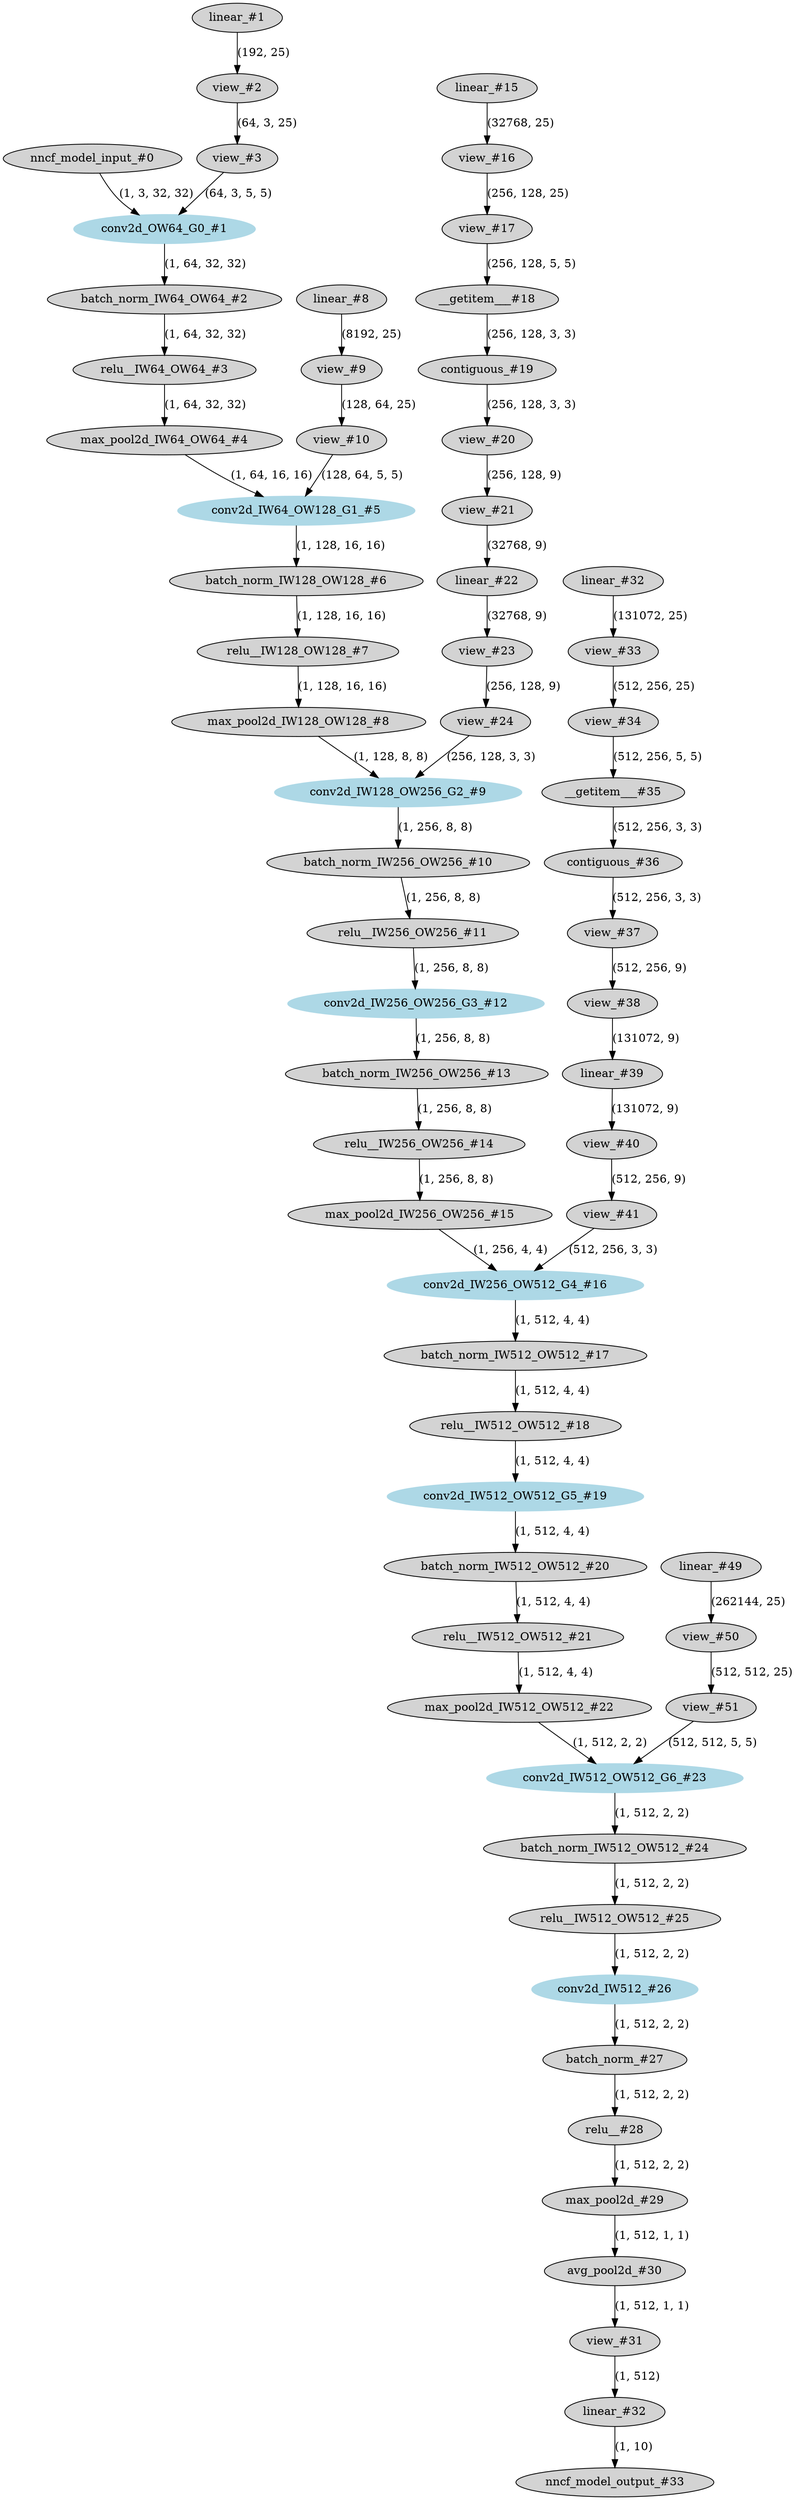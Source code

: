 strict digraph  {
"0 /nncf_model_input_0" [id=0, label="nncf_model_input_#0", style=filled, type=nncf_model_input];
"1 VGG11_K7/Sequential[features]/NNCFConv2d[0]/ModuleDict[pre_ops]/UpdateWeight[3]/ElasticKernelConv2DOp[op]/linear_0" [id=1, label="linear_#1", style=filled, type=linear];
"2 VGG11_K7/Sequential[features]/NNCFConv2d[0]/ModuleDict[pre_ops]/UpdateWeight[3]/ElasticKernelConv2DOp[op]/view_0" [id=2, label="view_#2", style=filled, type=view];
"3 VGG11_K7/Sequential[features]/NNCFConv2d[0]/ModuleDict[pre_ops]/UpdateWeight[3]/ElasticKernelConv2DOp[op]/view_1" [id=3, label="view_#3", style=filled, type=view];
"4 VGG11_K7/Sequential[features]/NNCFConv2d[0]/conv2d_0" [color=lightblue, id=4, label="conv2d_OW64_G0_#1", style=filled, type=conv2d];
"5 VGG11_K7/Sequential[features]/NNCFBatchNorm[1]/batch_norm_0" [id=5, label="batch_norm_IW64_OW64_#2", style=filled, type=batch_norm];
"6 VGG11_K7/Sequential[features]/ReLU[2]/relu__0" [id=6, label="relu__IW64_OW64_#3", style=filled, type=relu_];
"7 VGG11_K7/Sequential[features]/MaxPool2d[3]/max_pool2d_0" [id=7, label="max_pool2d_IW64_OW64_#4", style=filled, type=max_pool2d];
"8 VGG11_K7/Sequential[features]/NNCFConv2d[4]/ModuleDict[pre_ops]/UpdateWeight[3]/ElasticKernelConv2DOp[op]/linear_0" [id=8, label="linear_#8", style=filled, type=linear];
"9 VGG11_K7/Sequential[features]/NNCFConv2d[4]/ModuleDict[pre_ops]/UpdateWeight[3]/ElasticKernelConv2DOp[op]/view_0" [id=9, label="view_#9", style=filled, type=view];
"10 VGG11_K7/Sequential[features]/NNCFConv2d[4]/ModuleDict[pre_ops]/UpdateWeight[3]/ElasticKernelConv2DOp[op]/view_1" [id=10, label="view_#10", style=filled, type=view];
"11 VGG11_K7/Sequential[features]/NNCFConv2d[4]/conv2d_0" [color=lightblue, id=11, label="conv2d_IW64_OW128_G1_#5", style=filled, type=conv2d];
"12 VGG11_K7/Sequential[features]/NNCFBatchNorm[5]/batch_norm_0" [id=12, label="batch_norm_IW128_OW128_#6", style=filled, type=batch_norm];
"13 VGG11_K7/Sequential[features]/ReLU[6]/relu__0" [id=13, label="relu__IW128_OW128_#7", style=filled, type=relu_];
"14 VGG11_K7/Sequential[features]/MaxPool2d[7]/max_pool2d_0" [id=14, label="max_pool2d_IW128_OW128_#8", style=filled, type=max_pool2d];
"15 VGG11_K7/Sequential[features]/NNCFConv2d[8]/ModuleDict[pre_ops]/UpdateWeight[3]/ElasticKernelConv2DOp[op]/linear_0" [id=15, label="linear_#15", style=filled, type=linear];
"16 VGG11_K7/Sequential[features]/NNCFConv2d[8]/ModuleDict[pre_ops]/UpdateWeight[3]/ElasticKernelConv2DOp[op]/view_0" [id=16, label="view_#16", style=filled, type=view];
"17 VGG11_K7/Sequential[features]/NNCFConv2d[8]/ModuleDict[pre_ops]/UpdateWeight[3]/ElasticKernelConv2DOp[op]/view_1" [id=17, label="view_#17", style=filled, type=view];
"18 VGG11_K7/Sequential[features]/NNCFConv2d[8]/ModuleDict[pre_ops]/UpdateWeight[3]/ElasticKernelConv2DOp[op]/__getitem___0" [id=18, label="__getitem___#18", style=filled, type=__getitem__];
"19 VGG11_K7/Sequential[features]/NNCFConv2d[8]/ModuleDict[pre_ops]/UpdateWeight[3]/ElasticKernelConv2DOp[op]/contiguous_0" [id=19, label="contiguous_#19", style=filled, type=contiguous];
"20 VGG11_K7/Sequential[features]/NNCFConv2d[8]/ModuleDict[pre_ops]/UpdateWeight[3]/ElasticKernelConv2DOp[op]/view_2" [id=20, label="view_#20", style=filled, type=view];
"21 VGG11_K7/Sequential[features]/NNCFConv2d[8]/ModuleDict[pre_ops]/UpdateWeight[3]/ElasticKernelConv2DOp[op]/view_3" [id=21, label="view_#21", style=filled, type=view];
"22 VGG11_K7/Sequential[features]/NNCFConv2d[8]/ModuleDict[pre_ops]/UpdateWeight[3]/ElasticKernelConv2DOp[op]/linear_1" [id=22, label="linear_#22", style=filled, type=linear];
"23 VGG11_K7/Sequential[features]/NNCFConv2d[8]/ModuleDict[pre_ops]/UpdateWeight[3]/ElasticKernelConv2DOp[op]/view_4" [id=23, label="view_#23", style=filled, type=view];
"24 VGG11_K7/Sequential[features]/NNCFConv2d[8]/ModuleDict[pre_ops]/UpdateWeight[3]/ElasticKernelConv2DOp[op]/view_5" [id=24, label="view_#24", style=filled, type=view];
"25 VGG11_K7/Sequential[features]/NNCFConv2d[8]/conv2d_0" [color=lightblue, id=25, label="conv2d_IW128_OW256_G2_#9", style=filled, type=conv2d];
"26 VGG11_K7/Sequential[features]/NNCFBatchNorm[9]/batch_norm_0" [id=26, label="batch_norm_IW256_OW256_#10", style=filled, type=batch_norm];
"27 VGG11_K7/Sequential[features]/ReLU[10]/relu__0" [id=27, label="relu__IW256_OW256_#11", style=filled, type=relu_];
"28 VGG11_K7/Sequential[features]/NNCFConv2d[11]/conv2d_0" [color=lightblue, id=28, label="conv2d_IW256_OW256_G3_#12", style=filled, type=conv2d];
"29 VGG11_K7/Sequential[features]/NNCFBatchNorm[12]/batch_norm_0" [id=29, label="batch_norm_IW256_OW256_#13", style=filled, type=batch_norm];
"30 VGG11_K7/Sequential[features]/ReLU[13]/relu__0" [id=30, label="relu__IW256_OW256_#14", style=filled, type=relu_];
"31 VGG11_K7/Sequential[features]/MaxPool2d[14]/max_pool2d_0" [id=31, label="max_pool2d_IW256_OW256_#15", style=filled, type=max_pool2d];
"32 VGG11_K7/Sequential[features]/NNCFConv2d[15]/ModuleDict[pre_ops]/UpdateWeight[3]/ElasticKernelConv2DOp[op]/linear_0" [id=32, label="linear_#32", style=filled, type=linear];
"33 VGG11_K7/Sequential[features]/NNCFConv2d[15]/ModuleDict[pre_ops]/UpdateWeight[3]/ElasticKernelConv2DOp[op]/view_0" [id=33, label="view_#33", style=filled, type=view];
"34 VGG11_K7/Sequential[features]/NNCFConv2d[15]/ModuleDict[pre_ops]/UpdateWeight[3]/ElasticKernelConv2DOp[op]/view_1" [id=34, label="view_#34", style=filled, type=view];
"35 VGG11_K7/Sequential[features]/NNCFConv2d[15]/ModuleDict[pre_ops]/UpdateWeight[3]/ElasticKernelConv2DOp[op]/__getitem___0" [id=35, label="__getitem___#35", style=filled, type=__getitem__];
"36 VGG11_K7/Sequential[features]/NNCFConv2d[15]/ModuleDict[pre_ops]/UpdateWeight[3]/ElasticKernelConv2DOp[op]/contiguous_0" [id=36, label="contiguous_#36", style=filled, type=contiguous];
"37 VGG11_K7/Sequential[features]/NNCFConv2d[15]/ModuleDict[pre_ops]/UpdateWeight[3]/ElasticKernelConv2DOp[op]/view_2" [id=37, label="view_#37", style=filled, type=view];
"38 VGG11_K7/Sequential[features]/NNCFConv2d[15]/ModuleDict[pre_ops]/UpdateWeight[3]/ElasticKernelConv2DOp[op]/view_3" [id=38, label="view_#38", style=filled, type=view];
"39 VGG11_K7/Sequential[features]/NNCFConv2d[15]/ModuleDict[pre_ops]/UpdateWeight[3]/ElasticKernelConv2DOp[op]/linear_1" [id=39, label="linear_#39", style=filled, type=linear];
"40 VGG11_K7/Sequential[features]/NNCFConv2d[15]/ModuleDict[pre_ops]/UpdateWeight[3]/ElasticKernelConv2DOp[op]/view_4" [id=40, label="view_#40", style=filled, type=view];
"41 VGG11_K7/Sequential[features]/NNCFConv2d[15]/ModuleDict[pre_ops]/UpdateWeight[3]/ElasticKernelConv2DOp[op]/view_5" [id=41, label="view_#41", style=filled, type=view];
"42 VGG11_K7/Sequential[features]/NNCFConv2d[15]/conv2d_0" [color=lightblue, id=42, label="conv2d_IW256_OW512_G4_#16", style=filled, type=conv2d];
"43 VGG11_K7/Sequential[features]/NNCFBatchNorm[16]/batch_norm_0" [id=43, label="batch_norm_IW512_OW512_#17", style=filled, type=batch_norm];
"44 VGG11_K7/Sequential[features]/ReLU[17]/relu__0" [id=44, label="relu__IW512_OW512_#18", style=filled, type=relu_];
"45 VGG11_K7/Sequential[features]/NNCFConv2d[18]/conv2d_0" [color=lightblue, id=45, label="conv2d_IW512_OW512_G5_#19", style=filled, type=conv2d];
"46 VGG11_K7/Sequential[features]/NNCFBatchNorm[19]/batch_norm_0" [id=46, label="batch_norm_IW512_OW512_#20", style=filled, type=batch_norm];
"47 VGG11_K7/Sequential[features]/ReLU[20]/relu__0" [id=47, label="relu__IW512_OW512_#21", style=filled, type=relu_];
"48 VGG11_K7/Sequential[features]/MaxPool2d[21]/max_pool2d_0" [id=48, label="max_pool2d_IW512_OW512_#22", style=filled, type=max_pool2d];
"49 VGG11_K7/Sequential[features]/NNCFConv2d[22]/ModuleDict[pre_ops]/UpdateWeight[3]/ElasticKernelConv2DOp[op]/linear_0" [id=49, label="linear_#49", style=filled, type=linear];
"50 VGG11_K7/Sequential[features]/NNCFConv2d[22]/ModuleDict[pre_ops]/UpdateWeight[3]/ElasticKernelConv2DOp[op]/view_0" [id=50, label="view_#50", style=filled, type=view];
"51 VGG11_K7/Sequential[features]/NNCFConv2d[22]/ModuleDict[pre_ops]/UpdateWeight[3]/ElasticKernelConv2DOp[op]/view_1" [id=51, label="view_#51", style=filled, type=view];
"52 VGG11_K7/Sequential[features]/NNCFConv2d[22]/conv2d_0" [color=lightblue, id=52, label="conv2d_IW512_OW512_G6_#23", style=filled, type=conv2d];
"53 VGG11_K7/Sequential[features]/NNCFBatchNorm[23]/batch_norm_0" [id=53, label="batch_norm_IW512_OW512_#24", style=filled, type=batch_norm];
"54 VGG11_K7/Sequential[features]/ReLU[24]/relu__0" [id=54, label="relu__IW512_OW512_#25", style=filled, type=relu_];
"55 VGG11_K7/Sequential[features]/NNCFConv2d[25]/conv2d_0" [color=lightblue, id=55, label="conv2d_IW512_#26", style=filled, type=conv2d];
"56 VGG11_K7/Sequential[features]/NNCFBatchNorm[26]/batch_norm_0" [id=56, label="batch_norm_#27", style=filled, type=batch_norm];
"57 VGG11_K7/Sequential[features]/ReLU[27]/relu__0" [id=57, label="relu__#28", style=filled, type=relu_];
"58 VGG11_K7/Sequential[features]/MaxPool2d[28]/max_pool2d_0" [id=58, label="max_pool2d_#29", style=filled, type=max_pool2d];
"59 VGG11_K7/Sequential[features]/AvgPool2d[29]/avg_pool2d_0" [id=59, label="avg_pool2d_#30", style=filled, type=avg_pool2d];
"60 VGG11_K7/view_0" [id=60, label="view_#31", style=filled, type=view];
"61 VGG11_K7/NNCFLinear[classifier]/linear_0" [id=61, label="linear_#32", style=filled, type=linear];
"62 /nncf_model_output_0" [id=62, label="nncf_model_output_#33", style=filled, type=nncf_model_output];
"0 /nncf_model_input_0" -> "4 VGG11_K7/Sequential[features]/NNCFConv2d[0]/conv2d_0"  [label="(1, 3, 32, 32)", style=solid];
"1 VGG11_K7/Sequential[features]/NNCFConv2d[0]/ModuleDict[pre_ops]/UpdateWeight[3]/ElasticKernelConv2DOp[op]/linear_0" -> "2 VGG11_K7/Sequential[features]/NNCFConv2d[0]/ModuleDict[pre_ops]/UpdateWeight[3]/ElasticKernelConv2DOp[op]/view_0"  [label="(192, 25)", style=solid];
"2 VGG11_K7/Sequential[features]/NNCFConv2d[0]/ModuleDict[pre_ops]/UpdateWeight[3]/ElasticKernelConv2DOp[op]/view_0" -> "3 VGG11_K7/Sequential[features]/NNCFConv2d[0]/ModuleDict[pre_ops]/UpdateWeight[3]/ElasticKernelConv2DOp[op]/view_1"  [label="(64, 3, 25)", style=solid];
"3 VGG11_K7/Sequential[features]/NNCFConv2d[0]/ModuleDict[pre_ops]/UpdateWeight[3]/ElasticKernelConv2DOp[op]/view_1" -> "4 VGG11_K7/Sequential[features]/NNCFConv2d[0]/conv2d_0"  [label="(64, 3, 5, 5)", style=solid];
"4 VGG11_K7/Sequential[features]/NNCFConv2d[0]/conv2d_0" -> "5 VGG11_K7/Sequential[features]/NNCFBatchNorm[1]/batch_norm_0"  [label="(1, 64, 32, 32)", style=solid];
"5 VGG11_K7/Sequential[features]/NNCFBatchNorm[1]/batch_norm_0" -> "6 VGG11_K7/Sequential[features]/ReLU[2]/relu__0"  [label="(1, 64, 32, 32)", style=solid];
"6 VGG11_K7/Sequential[features]/ReLU[2]/relu__0" -> "7 VGG11_K7/Sequential[features]/MaxPool2d[3]/max_pool2d_0"  [label="(1, 64, 32, 32)", style=solid];
"8 VGG11_K7/Sequential[features]/NNCFConv2d[4]/ModuleDict[pre_ops]/UpdateWeight[3]/ElasticKernelConv2DOp[op]/linear_0" -> "9 VGG11_K7/Sequential[features]/NNCFConv2d[4]/ModuleDict[pre_ops]/UpdateWeight[3]/ElasticKernelConv2DOp[op]/view_0"  [label="(8192, 25)", style=solid];
"7 VGG11_K7/Sequential[features]/MaxPool2d[3]/max_pool2d_0" -> "11 VGG11_K7/Sequential[features]/NNCFConv2d[4]/conv2d_0"  [label="(1, 64, 16, 16)", style=solid];
"9 VGG11_K7/Sequential[features]/NNCFConv2d[4]/ModuleDict[pre_ops]/UpdateWeight[3]/ElasticKernelConv2DOp[op]/view_0" -> "10 VGG11_K7/Sequential[features]/NNCFConv2d[4]/ModuleDict[pre_ops]/UpdateWeight[3]/ElasticKernelConv2DOp[op]/view_1"  [label="(128, 64, 25)", style=solid];
"10 VGG11_K7/Sequential[features]/NNCFConv2d[4]/ModuleDict[pre_ops]/UpdateWeight[3]/ElasticKernelConv2DOp[op]/view_1" -> "11 VGG11_K7/Sequential[features]/NNCFConv2d[4]/conv2d_0"  [label="(128, 64, 5, 5)", style=solid];
"11 VGG11_K7/Sequential[features]/NNCFConv2d[4]/conv2d_0" -> "12 VGG11_K7/Sequential[features]/NNCFBatchNorm[5]/batch_norm_0"  [label="(1, 128, 16, 16)", style=solid];
"12 VGG11_K7/Sequential[features]/NNCFBatchNorm[5]/batch_norm_0" -> "13 VGG11_K7/Sequential[features]/ReLU[6]/relu__0"  [label="(1, 128, 16, 16)", style=solid];
"13 VGG11_K7/Sequential[features]/ReLU[6]/relu__0" -> "14 VGG11_K7/Sequential[features]/MaxPool2d[7]/max_pool2d_0"  [label="(1, 128, 16, 16)", style=solid];
"14 VGG11_K7/Sequential[features]/MaxPool2d[7]/max_pool2d_0" -> "25 VGG11_K7/Sequential[features]/NNCFConv2d[8]/conv2d_0"  [label="(1, 128, 8, 8)", style=solid];
"15 VGG11_K7/Sequential[features]/NNCFConv2d[8]/ModuleDict[pre_ops]/UpdateWeight[3]/ElasticKernelConv2DOp[op]/linear_0" -> "16 VGG11_K7/Sequential[features]/NNCFConv2d[8]/ModuleDict[pre_ops]/UpdateWeight[3]/ElasticKernelConv2DOp[op]/view_0"  [label="(32768, 25)", style=solid];
"16 VGG11_K7/Sequential[features]/NNCFConv2d[8]/ModuleDict[pre_ops]/UpdateWeight[3]/ElasticKernelConv2DOp[op]/view_0" -> "17 VGG11_K7/Sequential[features]/NNCFConv2d[8]/ModuleDict[pre_ops]/UpdateWeight[3]/ElasticKernelConv2DOp[op]/view_1"  [label="(256, 128, 25)", style=solid];
"17 VGG11_K7/Sequential[features]/NNCFConv2d[8]/ModuleDict[pre_ops]/UpdateWeight[3]/ElasticKernelConv2DOp[op]/view_1" -> "18 VGG11_K7/Sequential[features]/NNCFConv2d[8]/ModuleDict[pre_ops]/UpdateWeight[3]/ElasticKernelConv2DOp[op]/__getitem___0"  [label="(256, 128, 5, 5)", style=solid];
"18 VGG11_K7/Sequential[features]/NNCFConv2d[8]/ModuleDict[pre_ops]/UpdateWeight[3]/ElasticKernelConv2DOp[op]/__getitem___0" -> "19 VGG11_K7/Sequential[features]/NNCFConv2d[8]/ModuleDict[pre_ops]/UpdateWeight[3]/ElasticKernelConv2DOp[op]/contiguous_0"  [label="(256, 128, 3, 3)", style=solid];
"19 VGG11_K7/Sequential[features]/NNCFConv2d[8]/ModuleDict[pre_ops]/UpdateWeight[3]/ElasticKernelConv2DOp[op]/contiguous_0" -> "20 VGG11_K7/Sequential[features]/NNCFConv2d[8]/ModuleDict[pre_ops]/UpdateWeight[3]/ElasticKernelConv2DOp[op]/view_2"  [label="(256, 128, 3, 3)", style=solid];
"20 VGG11_K7/Sequential[features]/NNCFConv2d[8]/ModuleDict[pre_ops]/UpdateWeight[3]/ElasticKernelConv2DOp[op]/view_2" -> "21 VGG11_K7/Sequential[features]/NNCFConv2d[8]/ModuleDict[pre_ops]/UpdateWeight[3]/ElasticKernelConv2DOp[op]/view_3"  [label="(256, 128, 9)", style=solid];
"21 VGG11_K7/Sequential[features]/NNCFConv2d[8]/ModuleDict[pre_ops]/UpdateWeight[3]/ElasticKernelConv2DOp[op]/view_3" -> "22 VGG11_K7/Sequential[features]/NNCFConv2d[8]/ModuleDict[pre_ops]/UpdateWeight[3]/ElasticKernelConv2DOp[op]/linear_1"  [label="(32768, 9)", style=solid];
"22 VGG11_K7/Sequential[features]/NNCFConv2d[8]/ModuleDict[pre_ops]/UpdateWeight[3]/ElasticKernelConv2DOp[op]/linear_1" -> "23 VGG11_K7/Sequential[features]/NNCFConv2d[8]/ModuleDict[pre_ops]/UpdateWeight[3]/ElasticKernelConv2DOp[op]/view_4"  [label="(32768, 9)", style=solid];
"23 VGG11_K7/Sequential[features]/NNCFConv2d[8]/ModuleDict[pre_ops]/UpdateWeight[3]/ElasticKernelConv2DOp[op]/view_4" -> "24 VGG11_K7/Sequential[features]/NNCFConv2d[8]/ModuleDict[pre_ops]/UpdateWeight[3]/ElasticKernelConv2DOp[op]/view_5"  [label="(256, 128, 9)", style=solid];
"24 VGG11_K7/Sequential[features]/NNCFConv2d[8]/ModuleDict[pre_ops]/UpdateWeight[3]/ElasticKernelConv2DOp[op]/view_5" -> "25 VGG11_K7/Sequential[features]/NNCFConv2d[8]/conv2d_0"  [label="(256, 128, 3, 3)", style=solid];
"25 VGG11_K7/Sequential[features]/NNCFConv2d[8]/conv2d_0" -> "26 VGG11_K7/Sequential[features]/NNCFBatchNorm[9]/batch_norm_0"  [label="(1, 256, 8, 8)", style=solid];
"26 VGG11_K7/Sequential[features]/NNCFBatchNorm[9]/batch_norm_0" -> "27 VGG11_K7/Sequential[features]/ReLU[10]/relu__0"  [label="(1, 256, 8, 8)", style=solid];
"27 VGG11_K7/Sequential[features]/ReLU[10]/relu__0" -> "28 VGG11_K7/Sequential[features]/NNCFConv2d[11]/conv2d_0"  [label="(1, 256, 8, 8)", style=solid];
"28 VGG11_K7/Sequential[features]/NNCFConv2d[11]/conv2d_0" -> "29 VGG11_K7/Sequential[features]/NNCFBatchNorm[12]/batch_norm_0"  [label="(1, 256, 8, 8)", style=solid];
"29 VGG11_K7/Sequential[features]/NNCFBatchNorm[12]/batch_norm_0" -> "30 VGG11_K7/Sequential[features]/ReLU[13]/relu__0"  [label="(1, 256, 8, 8)", style=solid];
"30 VGG11_K7/Sequential[features]/ReLU[13]/relu__0" -> "31 VGG11_K7/Sequential[features]/MaxPool2d[14]/max_pool2d_0"  [label="(1, 256, 8, 8)", style=solid];
"31 VGG11_K7/Sequential[features]/MaxPool2d[14]/max_pool2d_0" -> "42 VGG11_K7/Sequential[features]/NNCFConv2d[15]/conv2d_0"  [label="(1, 256, 4, 4)", style=solid];
"32 VGG11_K7/Sequential[features]/NNCFConv2d[15]/ModuleDict[pre_ops]/UpdateWeight[3]/ElasticKernelConv2DOp[op]/linear_0" -> "33 VGG11_K7/Sequential[features]/NNCFConv2d[15]/ModuleDict[pre_ops]/UpdateWeight[3]/ElasticKernelConv2DOp[op]/view_0"  [label="(131072, 25)", style=solid];
"33 VGG11_K7/Sequential[features]/NNCFConv2d[15]/ModuleDict[pre_ops]/UpdateWeight[3]/ElasticKernelConv2DOp[op]/view_0" -> "34 VGG11_K7/Sequential[features]/NNCFConv2d[15]/ModuleDict[pre_ops]/UpdateWeight[3]/ElasticKernelConv2DOp[op]/view_1"  [label="(512, 256, 25)", style=solid];
"34 VGG11_K7/Sequential[features]/NNCFConv2d[15]/ModuleDict[pre_ops]/UpdateWeight[3]/ElasticKernelConv2DOp[op]/view_1" -> "35 VGG11_K7/Sequential[features]/NNCFConv2d[15]/ModuleDict[pre_ops]/UpdateWeight[3]/ElasticKernelConv2DOp[op]/__getitem___0"  [label="(512, 256, 5, 5)", style=solid];
"35 VGG11_K7/Sequential[features]/NNCFConv2d[15]/ModuleDict[pre_ops]/UpdateWeight[3]/ElasticKernelConv2DOp[op]/__getitem___0" -> "36 VGG11_K7/Sequential[features]/NNCFConv2d[15]/ModuleDict[pre_ops]/UpdateWeight[3]/ElasticKernelConv2DOp[op]/contiguous_0"  [label="(512, 256, 3, 3)", style=solid];
"36 VGG11_K7/Sequential[features]/NNCFConv2d[15]/ModuleDict[pre_ops]/UpdateWeight[3]/ElasticKernelConv2DOp[op]/contiguous_0" -> "37 VGG11_K7/Sequential[features]/NNCFConv2d[15]/ModuleDict[pre_ops]/UpdateWeight[3]/ElasticKernelConv2DOp[op]/view_2"  [label="(512, 256, 3, 3)", style=solid];
"37 VGG11_K7/Sequential[features]/NNCFConv2d[15]/ModuleDict[pre_ops]/UpdateWeight[3]/ElasticKernelConv2DOp[op]/view_2" -> "38 VGG11_K7/Sequential[features]/NNCFConv2d[15]/ModuleDict[pre_ops]/UpdateWeight[3]/ElasticKernelConv2DOp[op]/view_3"  [label="(512, 256, 9)", style=solid];
"38 VGG11_K7/Sequential[features]/NNCFConv2d[15]/ModuleDict[pre_ops]/UpdateWeight[3]/ElasticKernelConv2DOp[op]/view_3" -> "39 VGG11_K7/Sequential[features]/NNCFConv2d[15]/ModuleDict[pre_ops]/UpdateWeight[3]/ElasticKernelConv2DOp[op]/linear_1"  [label="(131072, 9)", style=solid];
"39 VGG11_K7/Sequential[features]/NNCFConv2d[15]/ModuleDict[pre_ops]/UpdateWeight[3]/ElasticKernelConv2DOp[op]/linear_1" -> "40 VGG11_K7/Sequential[features]/NNCFConv2d[15]/ModuleDict[pre_ops]/UpdateWeight[3]/ElasticKernelConv2DOp[op]/view_4"  [label="(131072, 9)", style=solid];
"40 VGG11_K7/Sequential[features]/NNCFConv2d[15]/ModuleDict[pre_ops]/UpdateWeight[3]/ElasticKernelConv2DOp[op]/view_4" -> "41 VGG11_K7/Sequential[features]/NNCFConv2d[15]/ModuleDict[pre_ops]/UpdateWeight[3]/ElasticKernelConv2DOp[op]/view_5"  [label="(512, 256, 9)", style=solid];
"41 VGG11_K7/Sequential[features]/NNCFConv2d[15]/ModuleDict[pre_ops]/UpdateWeight[3]/ElasticKernelConv2DOp[op]/view_5" -> "42 VGG11_K7/Sequential[features]/NNCFConv2d[15]/conv2d_0"  [label="(512, 256, 3, 3)", style=solid];
"42 VGG11_K7/Sequential[features]/NNCFConv2d[15]/conv2d_0" -> "43 VGG11_K7/Sequential[features]/NNCFBatchNorm[16]/batch_norm_0"  [label="(1, 512, 4, 4)", style=solid];
"43 VGG11_K7/Sequential[features]/NNCFBatchNorm[16]/batch_norm_0" -> "44 VGG11_K7/Sequential[features]/ReLU[17]/relu__0"  [label="(1, 512, 4, 4)", style=solid];
"44 VGG11_K7/Sequential[features]/ReLU[17]/relu__0" -> "45 VGG11_K7/Sequential[features]/NNCFConv2d[18]/conv2d_0"  [label="(1, 512, 4, 4)", style=solid];
"45 VGG11_K7/Sequential[features]/NNCFConv2d[18]/conv2d_0" -> "46 VGG11_K7/Sequential[features]/NNCFBatchNorm[19]/batch_norm_0"  [label="(1, 512, 4, 4)", style=solid];
"46 VGG11_K7/Sequential[features]/NNCFBatchNorm[19]/batch_norm_0" -> "47 VGG11_K7/Sequential[features]/ReLU[20]/relu__0"  [label="(1, 512, 4, 4)", style=solid];
"47 VGG11_K7/Sequential[features]/ReLU[20]/relu__0" -> "48 VGG11_K7/Sequential[features]/MaxPool2d[21]/max_pool2d_0"  [label="(1, 512, 4, 4)", style=solid];
"48 VGG11_K7/Sequential[features]/MaxPool2d[21]/max_pool2d_0" -> "52 VGG11_K7/Sequential[features]/NNCFConv2d[22]/conv2d_0"  [label="(1, 512, 2, 2)", style=solid];
"49 VGG11_K7/Sequential[features]/NNCFConv2d[22]/ModuleDict[pre_ops]/UpdateWeight[3]/ElasticKernelConv2DOp[op]/linear_0" -> "50 VGG11_K7/Sequential[features]/NNCFConv2d[22]/ModuleDict[pre_ops]/UpdateWeight[3]/ElasticKernelConv2DOp[op]/view_0"  [label="(262144, 25)", style=solid];
"50 VGG11_K7/Sequential[features]/NNCFConv2d[22]/ModuleDict[pre_ops]/UpdateWeight[3]/ElasticKernelConv2DOp[op]/view_0" -> "51 VGG11_K7/Sequential[features]/NNCFConv2d[22]/ModuleDict[pre_ops]/UpdateWeight[3]/ElasticKernelConv2DOp[op]/view_1"  [label="(512, 512, 25)", style=solid];
"51 VGG11_K7/Sequential[features]/NNCFConv2d[22]/ModuleDict[pre_ops]/UpdateWeight[3]/ElasticKernelConv2DOp[op]/view_1" -> "52 VGG11_K7/Sequential[features]/NNCFConv2d[22]/conv2d_0"  [label="(512, 512, 5, 5)", style=solid];
"52 VGG11_K7/Sequential[features]/NNCFConv2d[22]/conv2d_0" -> "53 VGG11_K7/Sequential[features]/NNCFBatchNorm[23]/batch_norm_0"  [label="(1, 512, 2, 2)", style=solid];
"53 VGG11_K7/Sequential[features]/NNCFBatchNorm[23]/batch_norm_0" -> "54 VGG11_K7/Sequential[features]/ReLU[24]/relu__0"  [label="(1, 512, 2, 2)", style=solid];
"54 VGG11_K7/Sequential[features]/ReLU[24]/relu__0" -> "55 VGG11_K7/Sequential[features]/NNCFConv2d[25]/conv2d_0"  [label="(1, 512, 2, 2)", style=solid];
"55 VGG11_K7/Sequential[features]/NNCFConv2d[25]/conv2d_0" -> "56 VGG11_K7/Sequential[features]/NNCFBatchNorm[26]/batch_norm_0"  [label="(1, 512, 2, 2)", style=solid];
"56 VGG11_K7/Sequential[features]/NNCFBatchNorm[26]/batch_norm_0" -> "57 VGG11_K7/Sequential[features]/ReLU[27]/relu__0"  [label="(1, 512, 2, 2)", style=solid];
"57 VGG11_K7/Sequential[features]/ReLU[27]/relu__0" -> "58 VGG11_K7/Sequential[features]/MaxPool2d[28]/max_pool2d_0"  [label="(1, 512, 2, 2)", style=solid];
"58 VGG11_K7/Sequential[features]/MaxPool2d[28]/max_pool2d_0" -> "59 VGG11_K7/Sequential[features]/AvgPool2d[29]/avg_pool2d_0"  [label="(1, 512, 1, 1)", style=solid];
"59 VGG11_K7/Sequential[features]/AvgPool2d[29]/avg_pool2d_0" -> "60 VGG11_K7/view_0"  [label="(1, 512, 1, 1)", style=solid];
"60 VGG11_K7/view_0" -> "61 VGG11_K7/NNCFLinear[classifier]/linear_0"  [label="(1, 512)", style=solid];
"61 VGG11_K7/NNCFLinear[classifier]/linear_0" -> "62 /nncf_model_output_0"  [label="(1, 10)", style=solid];
}
